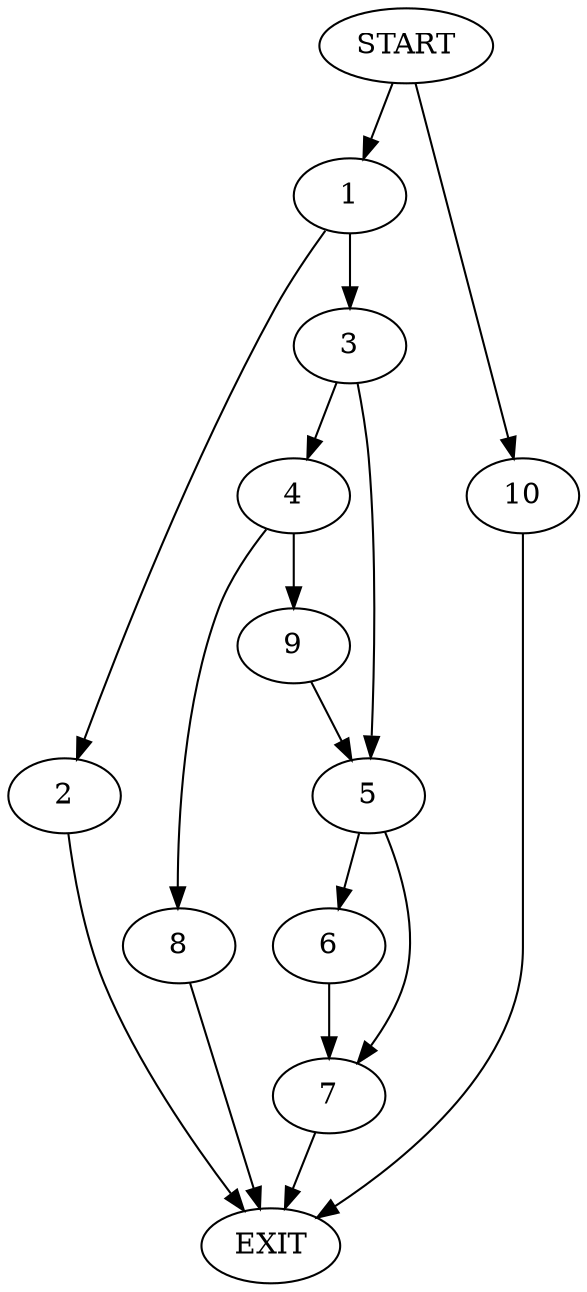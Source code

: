 digraph {
0 [label="START"]
11 [label="EXIT"]
0 -> 1
1 -> 2
1 -> 3
3 -> 4
3 -> 5
2 -> 11
5 -> 6
5 -> 7
4 -> 8
4 -> 9
9 -> 5
8 -> 11
6 -> 7
7 -> 11
0 -> 10
10 -> 11
}
